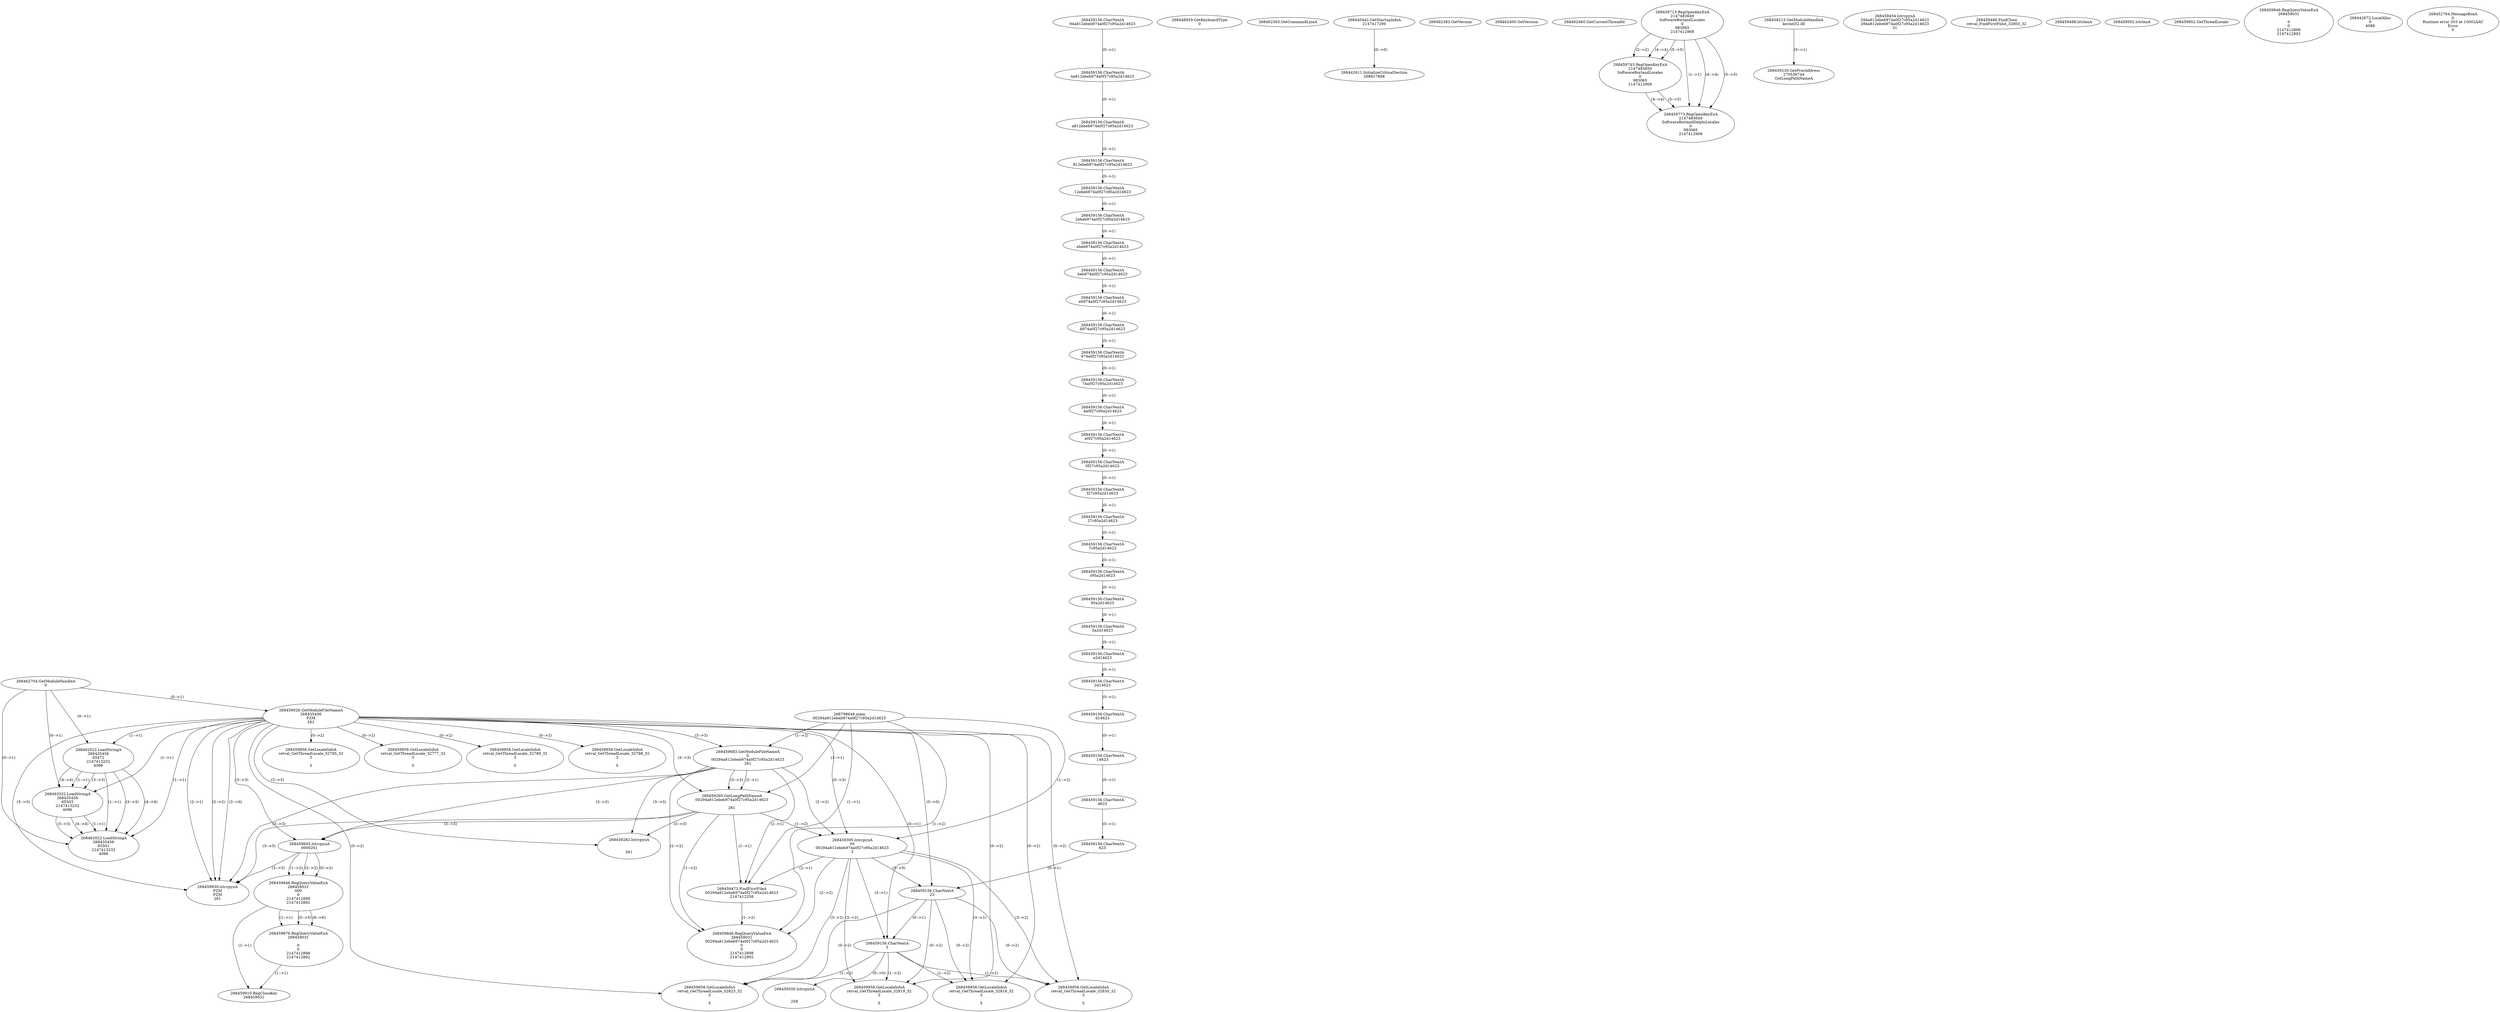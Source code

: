 // Global SCDG with merge call
digraph {
	0 [label="268798648.main
00294a812ebeb974a0f27c95a2d14623"]
	1 [label="268462704.GetModuleHandleA
0"]
	2 [label="268448929.GetKeyboardType
0"]
	3 [label="268462363.GetCommandLineA
"]
	4 [label="268440442.GetStartupInfoA
2147417296"]
	5 [label="268462383.GetVersion
"]
	6 [label="268462400.GetVersion
"]
	7 [label="268462460.GetCurrentThreadId
"]
	8 [label="268459026.GetModuleFileNameA
268435456
PZM
261"]
	1 -> 8 [label="(0-->1)"]
	9 [label="268459683.GetModuleFileNameA
0
00294a812ebeb974a0f27c95a2d14623
261"]
	0 -> 9 [label="(1-->2)"]
	8 -> 9 [label="(3-->3)"]
	10 [label="268459713.RegOpenKeyExA
2147483649
Software\Borland\Locales
0
983065
2147412908"]
	11 [label="268459743.RegOpenKeyExA
2147483650
Software\Borland\Locales
0
983065
2147412908"]
	10 -> 11 [label="(2-->2)"]
	10 -> 11 [label="(4-->4)"]
	10 -> 11 [label="(5-->5)"]
	12 [label="268459213.GetModuleHandleA
kernel32.dll"]
	13 [label="268459230.GetProcAddress
270536744
GetLongPathNameA"]
	12 -> 13 [label="(0-->1)"]
	14 [label="268459260.GetLongPathNameA
00294a812ebeb974a0f27c95a2d14623

261"]
	0 -> 14 [label="(1-->1)"]
	9 -> 14 [label="(2-->1)"]
	8 -> 14 [label="(3-->3)"]
	9 -> 14 [label="(3-->3)"]
	15 [label="268459395.lstrcpynA
00
00294a812ebeb974a0f27c95a2d14623
3"]
	0 -> 15 [label="(1-->2)"]
	9 -> 15 [label="(2-->2)"]
	14 -> 15 [label="(1-->2)"]
	8 -> 15 [label="(0-->3)"]
	16 [label="268459156.CharNextA
94a812ebeb974a0f27c95a2d14623"]
	17 [label="268459156.CharNextA
4a812ebeb974a0f27c95a2d14623"]
	16 -> 17 [label="(0-->1)"]
	18 [label="268459156.CharNextA
a812ebeb974a0f27c95a2d14623"]
	17 -> 18 [label="(0-->1)"]
	19 [label="268459156.CharNextA
812ebeb974a0f27c95a2d14623"]
	18 -> 19 [label="(0-->1)"]
	20 [label="268459156.CharNextA
12ebeb974a0f27c95a2d14623"]
	19 -> 20 [label="(0-->1)"]
	21 [label="268459156.CharNextA
2ebeb974a0f27c95a2d14623"]
	20 -> 21 [label="(0-->1)"]
	22 [label="268459156.CharNextA
ebeb974a0f27c95a2d14623"]
	21 -> 22 [label="(0-->1)"]
	23 [label="268459156.CharNextA
beb974a0f27c95a2d14623"]
	22 -> 23 [label="(0-->1)"]
	24 [label="268459156.CharNextA
eb974a0f27c95a2d14623"]
	23 -> 24 [label="(0-->1)"]
	25 [label="268459156.CharNextA
b974a0f27c95a2d14623"]
	24 -> 25 [label="(0-->1)"]
	26 [label="268459156.CharNextA
974a0f27c95a2d14623"]
	25 -> 26 [label="(0-->1)"]
	27 [label="268459156.CharNextA
74a0f27c95a2d14623"]
	26 -> 27 [label="(0-->1)"]
	28 [label="268459156.CharNextA
4a0f27c95a2d14623"]
	27 -> 28 [label="(0-->1)"]
	29 [label="268459156.CharNextA
a0f27c95a2d14623"]
	28 -> 29 [label="(0-->1)"]
	30 [label="268459156.CharNextA
0f27c95a2d14623"]
	29 -> 30 [label="(0-->1)"]
	31 [label="268459156.CharNextA
f27c95a2d14623"]
	30 -> 31 [label="(0-->1)"]
	32 [label="268459156.CharNextA
27c95a2d14623"]
	31 -> 32 [label="(0-->1)"]
	33 [label="268459156.CharNextA
7c95a2d14623"]
	32 -> 33 [label="(0-->1)"]
	34 [label="268459156.CharNextA
c95a2d14623"]
	33 -> 34 [label="(0-->1)"]
	35 [label="268459156.CharNextA
95a2d14623"]
	34 -> 35 [label="(0-->1)"]
	36 [label="268459156.CharNextA
5a2d14623"]
	35 -> 36 [label="(0-->1)"]
	37 [label="268459156.CharNextA
a2d14623"]
	36 -> 37 [label="(0-->1)"]
	38 [label="268459156.CharNextA
2d14623"]
	37 -> 38 [label="(0-->1)"]
	39 [label="268459156.CharNextA
d14623"]
	38 -> 39 [label="(0-->1)"]
	40 [label="268459156.CharNextA
14623"]
	39 -> 40 [label="(0-->1)"]
	41 [label="268459156.CharNextA
4623"]
	40 -> 41 [label="(0-->1)"]
	42 [label="268459156.CharNextA
623"]
	41 -> 42 [label="(0-->1)"]
	43 [label="268459156.CharNextA
23"]
	42 -> 43 [label="(0-->1)"]
	8 -> 43 [label="(0-->0)"]
	15 -> 43 [label="(3-->0)"]
	44 [label="268459156.CharNextA
3"]
	8 -> 44 [label="(0-->1)"]
	15 -> 44 [label="(3-->1)"]
	43 -> 44 [label="(0-->1)"]
	45 [label="268459454.lstrcpynA
294a812ebeb974a0f27c95a2d14623
294a812ebeb974a0f27c95a2d14623
31"]
	46 [label="268459473.FindFirstFileA
00294a812ebeb974a0f27c95a2d14623
2147412258"]
	0 -> 46 [label="(1-->1)"]
	9 -> 46 [label="(2-->1)"]
	14 -> 46 [label="(1-->1)"]
	15 -> 46 [label="(2-->1)"]
	47 [label="268459486.FindClose
retval_FindFirstFileA_32803_32"]
	48 [label="268459498.lstrlenA
"]
	49 [label="268459550.lstrcpynA


258"]
	44 -> 49 [label="(0-->0)"]
	50 [label="268459562.lstrlenA
"]
	51 [label="268459603.lstrcpynA
00\
00\
261"]
	8 -> 51 [label="(3-->3)"]
	9 -> 51 [label="(3-->3)"]
	14 -> 51 [label="(3-->3)"]
	52 [label="268459846.RegQueryValueExA
268459031
00\
0
0
2147412898
2147412892"]
	51 -> 52 [label="(1-->2)"]
	51 -> 52 [label="(2-->2)"]
	51 -> 52 [label="(0-->2)"]
	53 [label="268459876.RegQueryValueExA
268459031

0
0
2147412898
2147412892"]
	52 -> 53 [label="(1-->1)"]
	52 -> 53 [label="(5-->5)"]
	52 -> 53 [label="(6-->6)"]
	54 [label="268459910.RegCloseKey
268459031"]
	52 -> 54 [label="(1-->1)"]
	53 -> 54 [label="(1-->1)"]
	55 [label="268459939.lstrcpynA
PZM
PZM
261"]
	8 -> 55 [label="(2-->1)"]
	8 -> 55 [label="(2-->2)"]
	8 -> 55 [label="(3-->3)"]
	9 -> 55 [label="(3-->3)"]
	14 -> 55 [label="(3-->3)"]
	51 -> 55 [label="(3-->3)"]
	8 -> 55 [label="(2-->0)"]
	56 [label="268459952.GetThreadLocale
"]
	57 [label="268459958.GetLocaleInfoA
retval_GetThreadLocale_32830_32
3

5"]
	8 -> 57 [label="(0-->2)"]
	15 -> 57 [label="(3-->2)"]
	43 -> 57 [label="(0-->2)"]
	44 -> 57 [label="(1-->2)"]
	58 [label="268462022.LoadStringA
268435456
65472
2147413232
4096"]
	1 -> 58 [label="(0-->1)"]
	8 -> 58 [label="(1-->1)"]
	59 [label="268459282.lstrcpynA


261"]
	8 -> 59 [label="(3-->3)"]
	9 -> 59 [label="(3-->3)"]
	14 -> 59 [label="(3-->3)"]
	60 [label="268459846.RegQueryValueExA
268459031

0
0
2147412898
2147412892"]
	61 [label="268459958.GetLocaleInfoA
retval_GetThreadLocale_32795_32
3

5"]
	8 -> 61 [label="(0-->2)"]
	62 [label="268459958.GetLocaleInfoA
retval_GetThreadLocale_32823_32
3

5"]
	8 -> 62 [label="(0-->2)"]
	15 -> 62 [label="(3-->2)"]
	43 -> 62 [label="(0-->2)"]
	44 -> 62 [label="(1-->2)"]
	63 [label="268442611.InitializeCriticalSection
268817868"]
	4 -> 63 [label="(0-->0)"]
	64 [label="268442672.LocalAlloc
0
4088"]
	65 [label="268452764.MessageBoxA
0
Runtime error 203 at 10002AAC
Error
0"]
	66 [label="268462022.LoadStringA
268435456
65503
2147413232
4096"]
	1 -> 66 [label="(0-->1)"]
	8 -> 66 [label="(1-->1)"]
	58 -> 66 [label="(1-->1)"]
	58 -> 66 [label="(3-->3)"]
	58 -> 66 [label="(4-->4)"]
	67 [label="268459773.RegOpenKeyExA
2147483649
Software\Borland\Delphi\Locales
0
983065
2147412908"]
	10 -> 67 [label="(1-->1)"]
	10 -> 67 [label="(4-->4)"]
	11 -> 67 [label="(4-->4)"]
	10 -> 67 [label="(5-->5)"]
	11 -> 67 [label="(5-->5)"]
	68 [label="268459958.GetLocaleInfoA
retval_GetThreadLocale_32777_32
3

5"]
	8 -> 68 [label="(0-->2)"]
	69 [label="268459958.GetLocaleInfoA
retval_GetThreadLocale_32789_32
3

5"]
	8 -> 69 [label="(0-->2)"]
	70 [label="268462022.LoadStringA
268435456
65501
2147413232
4096"]
	1 -> 70 [label="(0-->1)"]
	8 -> 70 [label="(1-->1)"]
	58 -> 70 [label="(1-->1)"]
	66 -> 70 [label="(1-->1)"]
	58 -> 70 [label="(3-->3)"]
	66 -> 70 [label="(3-->3)"]
	58 -> 70 [label="(4-->4)"]
	66 -> 70 [label="(4-->4)"]
	71 [label="268459846.RegQueryValueExA
268459031
00294a812ebeb974a0f27c95a2d14623
0
0
2147412898
2147412892"]
	0 -> 71 [label="(1-->2)"]
	9 -> 71 [label="(2-->2)"]
	14 -> 71 [label="(1-->2)"]
	15 -> 71 [label="(2-->2)"]
	46 -> 71 [label="(1-->2)"]
	72 [label="268459958.GetLocaleInfoA
retval_GetThreadLocale_32819_32
3

5"]
	8 -> 72 [label="(0-->2)"]
	15 -> 72 [label="(3-->2)"]
	43 -> 72 [label="(0-->2)"]
	44 -> 72 [label="(1-->2)"]
	73 [label="268459958.GetLocaleInfoA
retval_GetThreadLocale_32788_32
3

5"]
	8 -> 73 [label="(0-->2)"]
	74 [label="268459958.GetLocaleInfoA
retval_GetThreadLocale_32816_32
3

5"]
	8 -> 74 [label="(0-->2)"]
	15 -> 74 [label="(3-->2)"]
	43 -> 74 [label="(0-->2)"]
	44 -> 74 [label="(1-->2)"]
}
